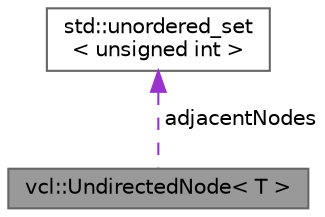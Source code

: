 digraph "vcl::UndirectedNode&lt; T &gt;"
{
 // LATEX_PDF_SIZE
  bgcolor="transparent";
  edge [fontname=Helvetica,fontsize=10,labelfontname=Helvetica,labelfontsize=10];
  node [fontname=Helvetica,fontsize=10,shape=box,height=0.2,width=0.4];
  Node1 [label="vcl::UndirectedNode\< T \>",height=0.2,width=0.4,color="gray40", fillcolor="grey60", style="filled", fontcolor="black",tooltip=" "];
  Node2 -> Node1 [dir="back",color="darkorchid3",style="dashed",label=" adjacentNodes" ];
  Node2 [label="std::unordered_set\l\< unsigned int \>",height=0.2,width=0.4,color="gray40", fillcolor="white", style="filled",tooltip=" "];
}
